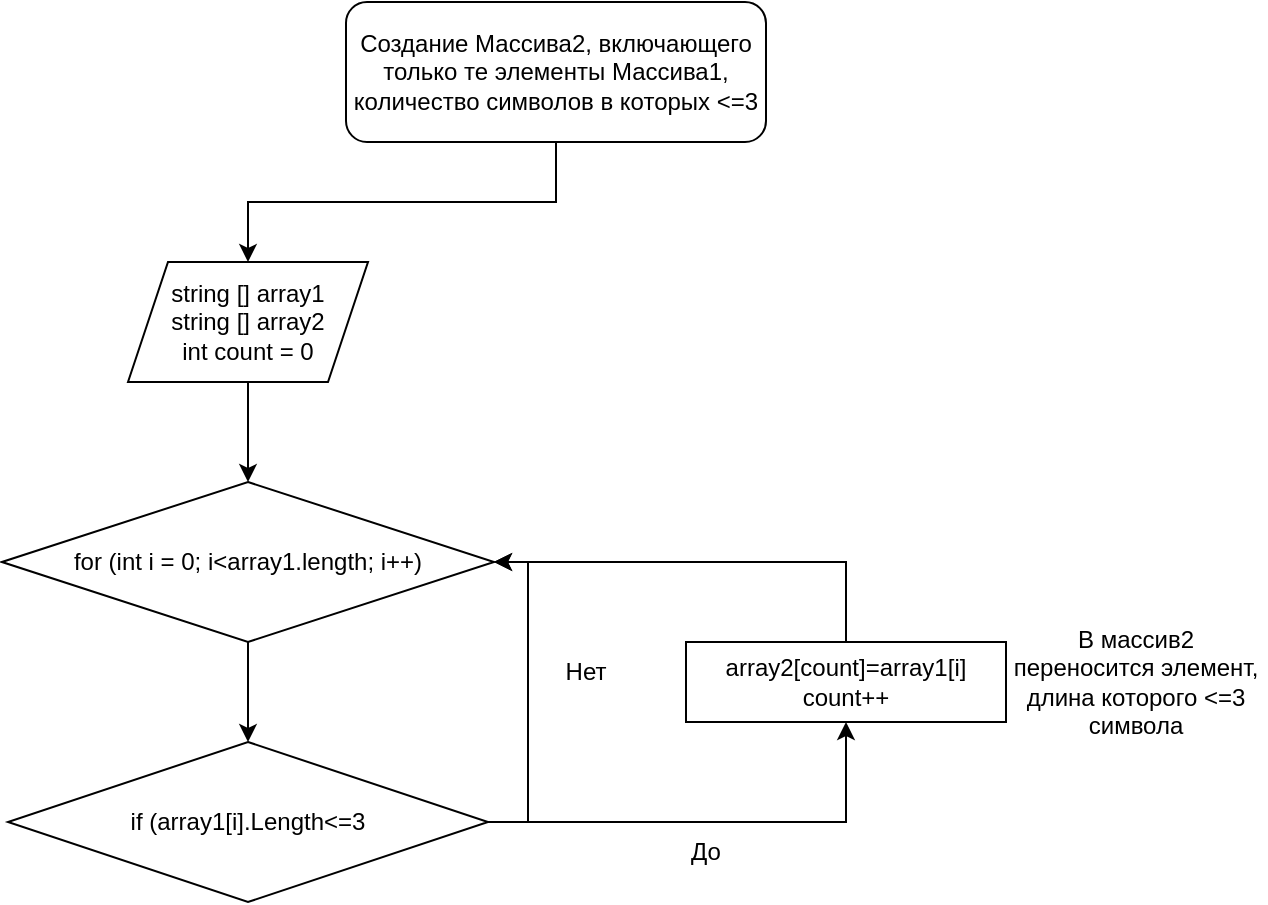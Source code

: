 <mxfile version="21.6.1" type="device">
  <diagram name="Страница 1" id="R91eUPMvY38OtZIHPmt0">
    <mxGraphModel dx="1236" dy="581" grid="1" gridSize="10" guides="1" tooltips="1" connect="1" arrows="1" fold="1" page="1" pageScale="1" pageWidth="827" pageHeight="1169" math="0" shadow="0">
      <root>
        <mxCell id="0" />
        <mxCell id="1" parent="0" />
        <mxCell id="Qk0nVgk95PnHpQ3sPM0A-3" style="edgeStyle=orthogonalEdgeStyle;rounded=0;orthogonalLoop=1;jettySize=auto;html=1;exitX=0.5;exitY=1;exitDx=0;exitDy=0;" edge="1" parent="1" source="Qk0nVgk95PnHpQ3sPM0A-1" target="Qk0nVgk95PnHpQ3sPM0A-2">
          <mxGeometry relative="1" as="geometry" />
        </mxCell>
        <mxCell id="Qk0nVgk95PnHpQ3sPM0A-1" value="Создание Массива2, включающего только те элементы Массива1, количество символов в которых &amp;lt;=3" style="rounded=1;whiteSpace=wrap;html=1;" vertex="1" parent="1">
          <mxGeometry x="340" y="50" width="210" height="70" as="geometry" />
        </mxCell>
        <mxCell id="Qk0nVgk95PnHpQ3sPM0A-5" style="edgeStyle=orthogonalEdgeStyle;rounded=0;orthogonalLoop=1;jettySize=auto;html=1;exitX=0.5;exitY=1;exitDx=0;exitDy=0;entryX=0.5;entryY=0;entryDx=0;entryDy=0;" edge="1" parent="1" source="Qk0nVgk95PnHpQ3sPM0A-2" target="Qk0nVgk95PnHpQ3sPM0A-4">
          <mxGeometry relative="1" as="geometry" />
        </mxCell>
        <mxCell id="Qk0nVgk95PnHpQ3sPM0A-2" value="string [] array1&lt;br&gt;string [] array2&lt;br&gt;int count = 0" style="shape=parallelogram;perimeter=parallelogramPerimeter;whiteSpace=wrap;html=1;fixedSize=1;" vertex="1" parent="1">
          <mxGeometry x="231" y="180" width="120" height="60" as="geometry" />
        </mxCell>
        <mxCell id="Qk0nVgk95PnHpQ3sPM0A-7" style="edgeStyle=orthogonalEdgeStyle;rounded=0;orthogonalLoop=1;jettySize=auto;html=1;exitX=0.5;exitY=1;exitDx=0;exitDy=0;entryX=0.5;entryY=0;entryDx=0;entryDy=0;" edge="1" parent="1" source="Qk0nVgk95PnHpQ3sPM0A-4" target="Qk0nVgk95PnHpQ3sPM0A-6">
          <mxGeometry relative="1" as="geometry" />
        </mxCell>
        <mxCell id="Qk0nVgk95PnHpQ3sPM0A-4" value="for (int i = 0; i&amp;lt;array1.length; i++)" style="rhombus;whiteSpace=wrap;html=1;" vertex="1" parent="1">
          <mxGeometry x="168" y="290" width="246" height="80" as="geometry" />
        </mxCell>
        <mxCell id="Qk0nVgk95PnHpQ3sPM0A-8" style="edgeStyle=orthogonalEdgeStyle;rounded=0;orthogonalLoop=1;jettySize=auto;html=1;exitX=1;exitY=0.5;exitDx=0;exitDy=0;entryX=1;entryY=0.5;entryDx=0;entryDy=0;" edge="1" parent="1" source="Qk0nVgk95PnHpQ3sPM0A-6" target="Qk0nVgk95PnHpQ3sPM0A-4">
          <mxGeometry relative="1" as="geometry" />
        </mxCell>
        <mxCell id="Qk0nVgk95PnHpQ3sPM0A-10" style="edgeStyle=orthogonalEdgeStyle;rounded=0;orthogonalLoop=1;jettySize=auto;html=1;exitX=1;exitY=0.5;exitDx=0;exitDy=0;" edge="1" parent="1" source="Qk0nVgk95PnHpQ3sPM0A-6" target="Qk0nVgk95PnHpQ3sPM0A-9">
          <mxGeometry relative="1" as="geometry" />
        </mxCell>
        <mxCell id="Qk0nVgk95PnHpQ3sPM0A-6" value="if (array1[i].Length&amp;lt;=3" style="rhombus;whiteSpace=wrap;html=1;" vertex="1" parent="1">
          <mxGeometry x="171" y="420" width="240" height="80" as="geometry" />
        </mxCell>
        <mxCell id="Qk0nVgk95PnHpQ3sPM0A-11" style="edgeStyle=orthogonalEdgeStyle;rounded=0;orthogonalLoop=1;jettySize=auto;html=1;entryX=1;entryY=0.5;entryDx=0;entryDy=0;exitX=0.5;exitY=0;exitDx=0;exitDy=0;" edge="1" parent="1" source="Qk0nVgk95PnHpQ3sPM0A-9" target="Qk0nVgk95PnHpQ3sPM0A-4">
          <mxGeometry relative="1" as="geometry" />
        </mxCell>
        <mxCell id="Qk0nVgk95PnHpQ3sPM0A-9" value="array2[count]=array1[i]&lt;br&gt;count++" style="rounded=0;whiteSpace=wrap;html=1;" vertex="1" parent="1">
          <mxGeometry x="510" y="370" width="160" height="40" as="geometry" />
        </mxCell>
        <mxCell id="Qk0nVgk95PnHpQ3sPM0A-12" value="Нет" style="text;html=1;strokeColor=none;fillColor=none;align=center;verticalAlign=middle;whiteSpace=wrap;rounded=0;" vertex="1" parent="1">
          <mxGeometry x="430" y="370" width="60" height="30" as="geometry" />
        </mxCell>
        <mxCell id="Qk0nVgk95PnHpQ3sPM0A-13" value="До" style="text;html=1;strokeColor=none;fillColor=none;align=center;verticalAlign=middle;whiteSpace=wrap;rounded=0;" vertex="1" parent="1">
          <mxGeometry x="490" y="460" width="60" height="30" as="geometry" />
        </mxCell>
        <mxCell id="Qk0nVgk95PnHpQ3sPM0A-14" value="В массив2 переносится элемент, длина которого &amp;lt;=3 символа" style="text;html=1;strokeColor=none;fillColor=none;align=center;verticalAlign=middle;whiteSpace=wrap;rounded=0;" vertex="1" parent="1">
          <mxGeometry x="670" y="375" width="130" height="30" as="geometry" />
        </mxCell>
      </root>
    </mxGraphModel>
  </diagram>
</mxfile>
